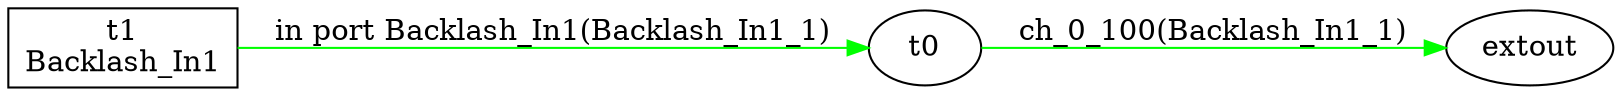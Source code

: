 digraph csp {
	graph [rankdir=LR];
	extout	 [label=extout];
	t0 -> extout	 [color=green,
		label="ch_0_100(Backlash_In1_1)"];
	Backlash_In1	 [label="t1\nBacklash_In1",
		shape=box];
	Backlash_In1 -> t0	 [color=green,
		label="in port Backlash_In1(Backlash_In1_1)"];
}
